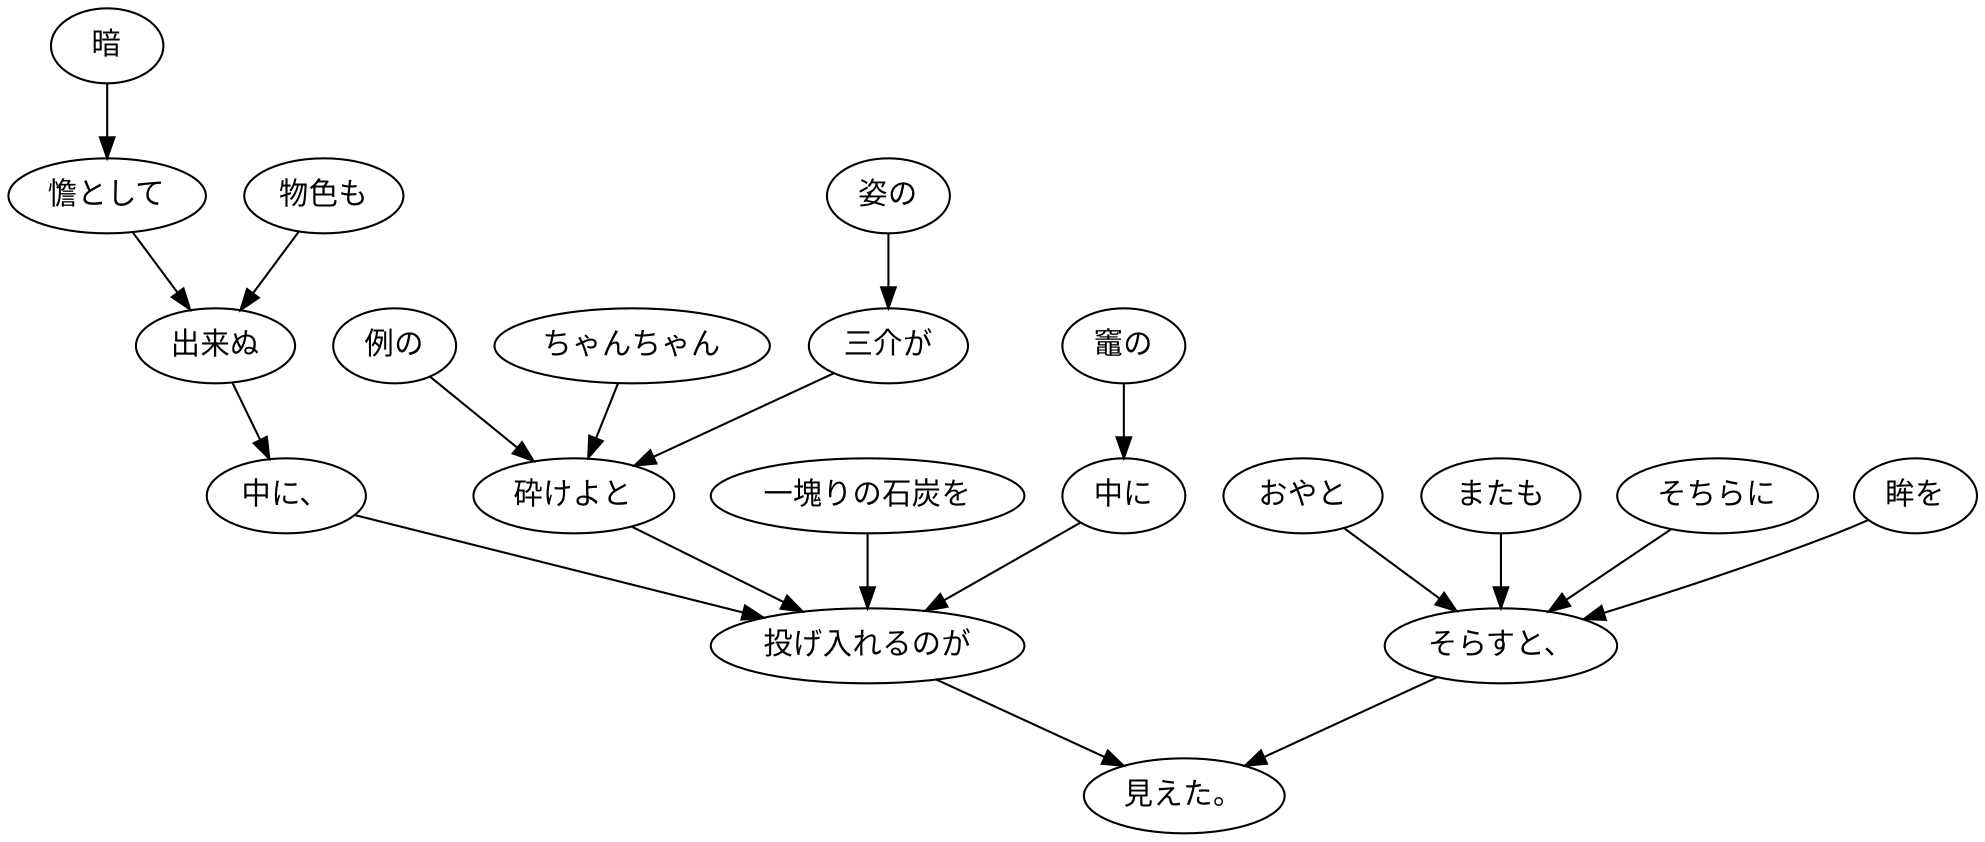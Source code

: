 digraph graph4531 {
	node0 [label="おやと"];
	node1 [label="またも"];
	node2 [label="そちらに"];
	node3 [label="眸を"];
	node4 [label="そらすと、"];
	node5 [label="暗"];
	node6 [label="憺として"];
	node7 [label="物色も"];
	node8 [label="出来ぬ"];
	node9 [label="中に、"];
	node10 [label="例の"];
	node11 [label="ちゃんちゃん"];
	node12 [label="姿の"];
	node13 [label="三介が"];
	node14 [label="砕けよと"];
	node15 [label="一塊りの石炭を"];
	node16 [label="竈の"];
	node17 [label="中に"];
	node18 [label="投げ入れるのが"];
	node19 [label="見えた。"];
	node0 -> node4;
	node1 -> node4;
	node2 -> node4;
	node3 -> node4;
	node4 -> node19;
	node5 -> node6;
	node6 -> node8;
	node7 -> node8;
	node8 -> node9;
	node9 -> node18;
	node10 -> node14;
	node11 -> node14;
	node12 -> node13;
	node13 -> node14;
	node14 -> node18;
	node15 -> node18;
	node16 -> node17;
	node17 -> node18;
	node18 -> node19;
}
